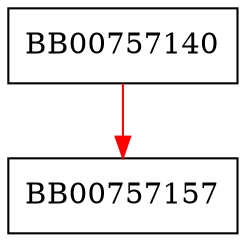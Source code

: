 digraph ecp_nistz256_point_add_affine {
  node [shape="box"];
  graph [splines=ortho];
  BB00757140 -> BB00757157 [color="red"];
}